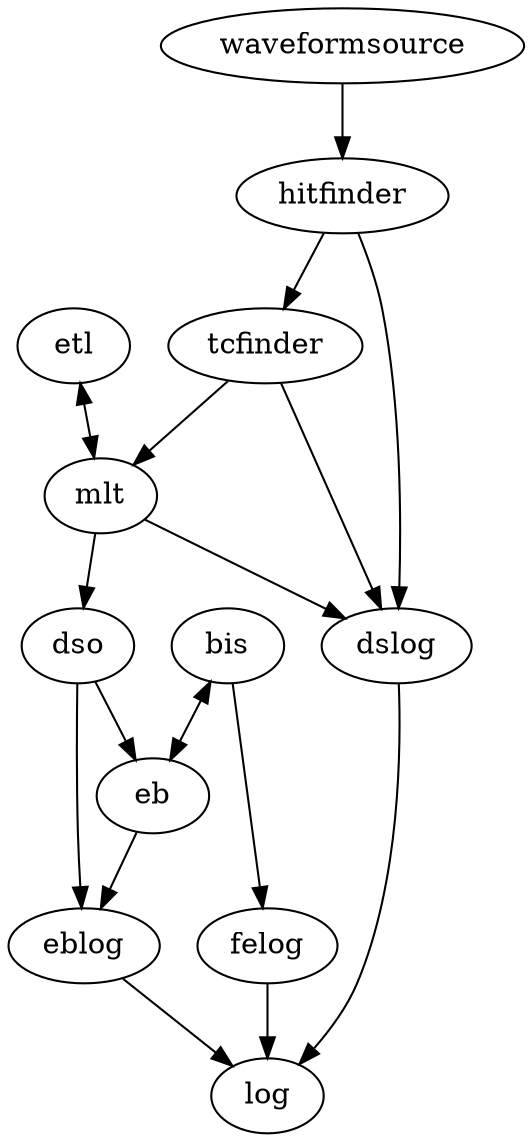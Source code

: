 digraph bp {
        waveformsource->hitfinder->tcfinder->mlt;
        etl->mlt[dir=both];
        bis->eb[dir=both]
        dso->eb;
        mlt->dso;

        felog->log;
        dslog->log;
        eblog->log;

        bis->felog;

        hitfinder->dslog;
        tcfinder->dslog;
        mlt->dslog;

        eb->eblog;
        dso->eblog;
        
}
